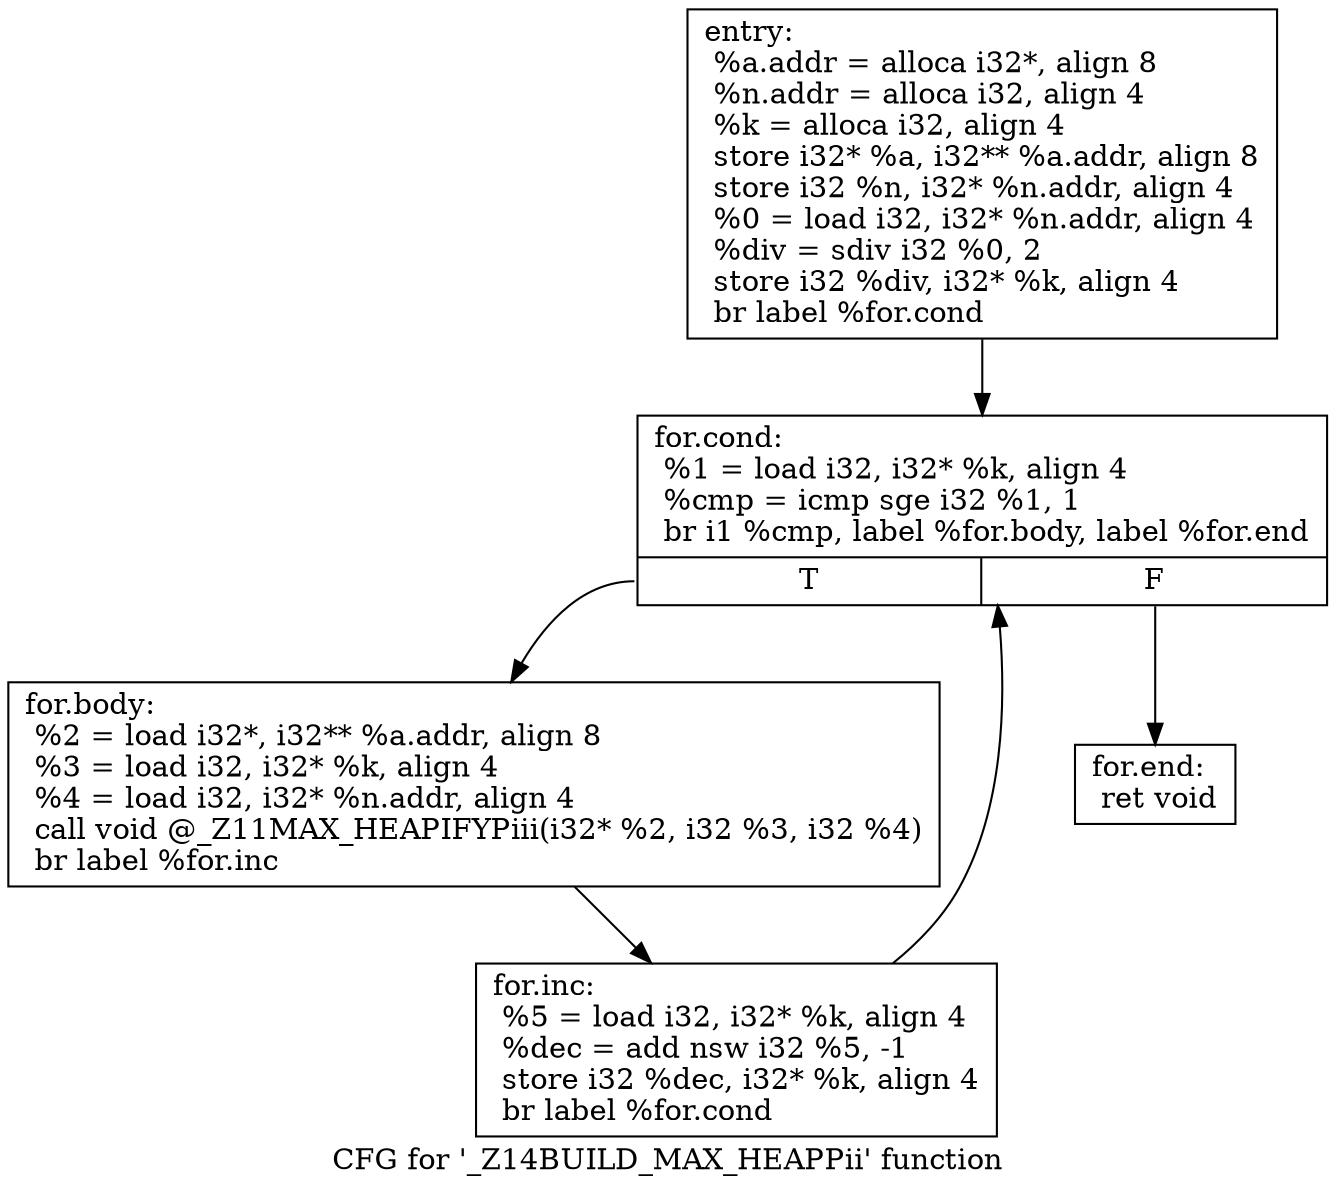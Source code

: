 digraph "CFG for '_Z14BUILD_MAX_HEAPPii' function" {
	label="CFG for '_Z14BUILD_MAX_HEAPPii' function";

	Node0x6b3a800 [shape=record,label="{entry:\l  %a.addr = alloca i32*, align 8\l  %n.addr = alloca i32, align 4\l  %k = alloca i32, align 4\l  store i32* %a, i32** %a.addr, align 8\l  store i32 %n, i32* %n.addr, align 4\l  %0 = load i32, i32* %n.addr, align 4\l  %div = sdiv i32 %0, 2\l  store i32 %div, i32* %k, align 4\l  br label %for.cond\l}"];
	Node0x6b3a800 -> Node0x6b3ac10;
	Node0x6b3ac10 [shape=record,label="{for.cond:                                         \l  %1 = load i32, i32* %k, align 4\l  %cmp = icmp sge i32 %1, 1\l  br i1 %cmp, label %for.body, label %for.end\l|{<s0>T|<s1>F}}"];
	Node0x6b3ac10:s0 -> Node0x6b3adb0;
	Node0x6b3ac10:s1 -> Node0x6b3ae90;
	Node0x6b3adb0 [shape=record,label="{for.body:                                         \l  %2 = load i32*, i32** %a.addr, align 8\l  %3 = load i32, i32* %k, align 4\l  %4 = load i32, i32* %n.addr, align 4\l  call void @_Z11MAX_HEAPIFYPiii(i32* %2, i32 %3, i32 %4)\l  br label %for.inc\l}"];
	Node0x6b3adb0 -> Node0x6b3b280;
	Node0x6b3b280 [shape=record,label="{for.inc:                                          \l  %5 = load i32, i32* %k, align 4\l  %dec = add nsw i32 %5, -1\l  store i32 %dec, i32* %k, align 4\l  br label %for.cond\l}"];
	Node0x6b3b280 -> Node0x6b3ac10;
	Node0x6b3ae90 [shape=record,label="{for.end:                                          \l  ret void\l}"];
}
